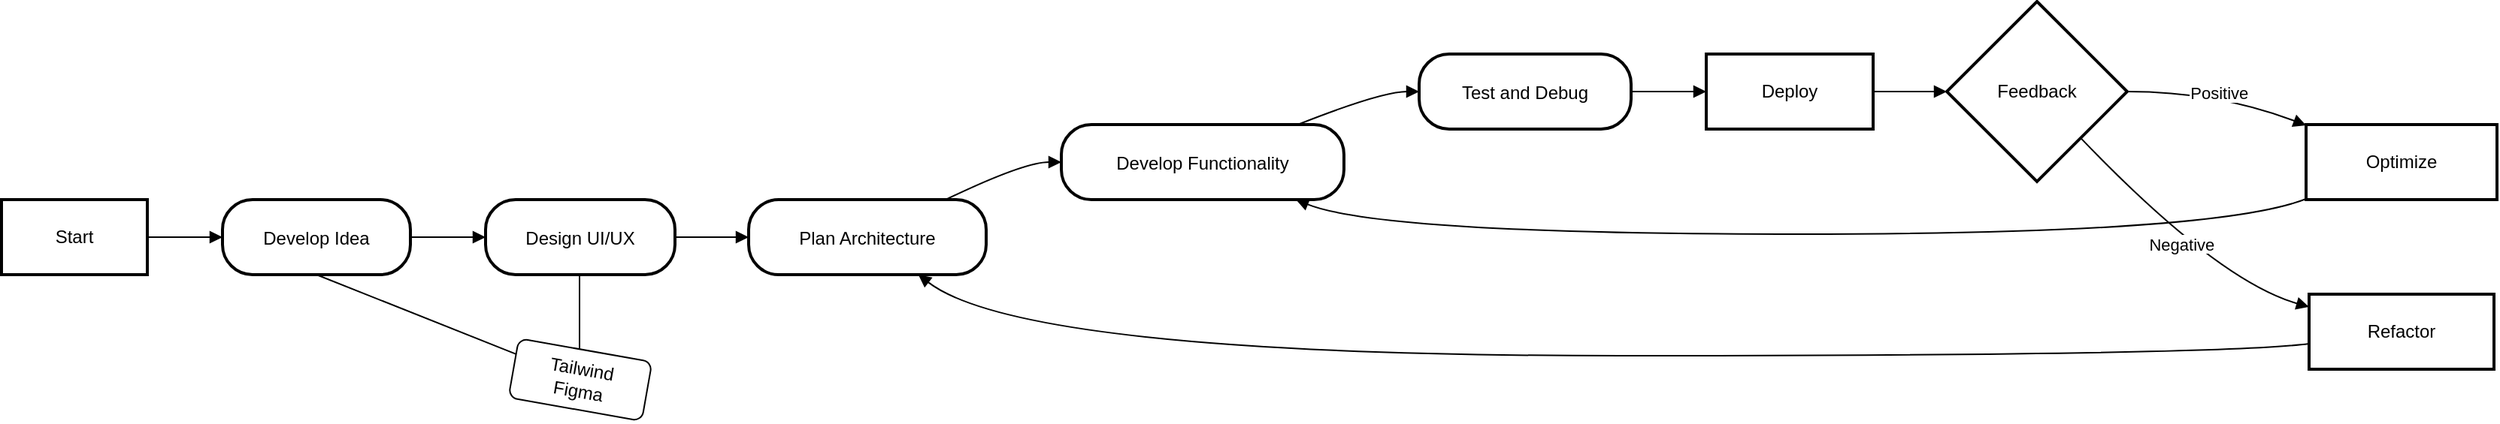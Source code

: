 <mxfile version="24.8.6">
  <diagram name="Page-1" id="gK1XkNV657ftVyGXvOFe">
    <mxGraphModel dx="1194" dy="740" grid="1" gridSize="10" guides="1" tooltips="1" connect="1" arrows="1" fold="1" page="1" pageScale="1" pageWidth="850" pageHeight="1100" math="0" shadow="0">
      <root>
        <mxCell id="0" />
        <mxCell id="1" parent="0" />
        <mxCell id="2" value="Start" style="whiteSpace=wrap;strokeWidth=2;" parent="1" vertex="1">
          <mxGeometry x="8" y="140" width="97" height="50" as="geometry" />
        </mxCell>
        <mxCell id="3" value="Develop Idea" style="rounded=1;arcSize=40;strokeWidth=2" parent="1" vertex="1">
          <mxGeometry x="155" y="140" width="125" height="50" as="geometry" />
        </mxCell>
        <mxCell id="4" value="Design UI/UX" style="rounded=1;arcSize=40;strokeWidth=2" parent="1" vertex="1">
          <mxGeometry x="330" y="140" width="126" height="50" as="geometry" />
        </mxCell>
        <mxCell id="5" value="Plan Architecture" style="rounded=1;arcSize=40;strokeWidth=2" parent="1" vertex="1">
          <mxGeometry x="505" y="140" width="158" height="50" as="geometry" />
        </mxCell>
        <mxCell id="6" value="Develop Functionality" style="rounded=1;arcSize=40;strokeWidth=2" parent="1" vertex="1">
          <mxGeometry x="713" y="90" width="188" height="50" as="geometry" />
        </mxCell>
        <mxCell id="7" value="Test and Debug" style="rounded=1;arcSize=40;strokeWidth=2" parent="1" vertex="1">
          <mxGeometry x="951" y="43" width="141" height="50" as="geometry" />
        </mxCell>
        <mxCell id="8" value="Deploy" style="whiteSpace=wrap;strokeWidth=2;" parent="1" vertex="1">
          <mxGeometry x="1142" y="43" width="111" height="50" as="geometry" />
        </mxCell>
        <mxCell id="9" value="Feedback" style="rhombus;strokeWidth=2;whiteSpace=wrap;" parent="1" vertex="1">
          <mxGeometry x="1302" y="8" width="120" height="120" as="geometry" />
        </mxCell>
        <mxCell id="10" value="Optimize" style="whiteSpace=wrap;strokeWidth=2;" parent="1" vertex="1">
          <mxGeometry x="1541" y="90" width="127" height="50" as="geometry" />
        </mxCell>
        <mxCell id="11" value="Refactor" style="whiteSpace=wrap;strokeWidth=2;" parent="1" vertex="1">
          <mxGeometry x="1543" y="203" width="123" height="50" as="geometry" />
        </mxCell>
        <mxCell id="12" value="" style="curved=1;startArrow=none;endArrow=block;exitX=1;exitY=0.5;entryX=0;entryY=0.5;" parent="1" source="2" target="3" edge="1">
          <mxGeometry relative="1" as="geometry">
            <Array as="points" />
          </mxGeometry>
        </mxCell>
        <mxCell id="13" value="" style="curved=1;startArrow=none;endArrow=block;exitX=1;exitY=0.5;entryX=0;entryY=0.5;" parent="1" source="3" target="4" edge="1">
          <mxGeometry relative="1" as="geometry">
            <Array as="points" />
          </mxGeometry>
        </mxCell>
        <mxCell id="14" value="" style="curved=1;startArrow=none;endArrow=block;exitX=0.99;exitY=0.5;entryX=0;entryY=0.5;" parent="1" source="4" target="5" edge="1">
          <mxGeometry relative="1" as="geometry">
            <Array as="points" />
          </mxGeometry>
        </mxCell>
        <mxCell id="15" value="" style="curved=1;startArrow=none;endArrow=block;exitX=0.83;exitY=0;entryX=0;entryY=0.5;" parent="1" source="5" target="6" edge="1">
          <mxGeometry relative="1" as="geometry">
            <Array as="points">
              <mxPoint x="688" y="115" />
            </Array>
          </mxGeometry>
        </mxCell>
        <mxCell id="16" value="" style="curved=1;startArrow=none;endArrow=block;exitX=0.83;exitY=0.01;entryX=0;entryY=0.5;" parent="1" source="6" target="7" edge="1">
          <mxGeometry relative="1" as="geometry">
            <Array as="points">
              <mxPoint x="926" y="68" />
            </Array>
          </mxGeometry>
        </mxCell>
        <mxCell id="17" value="" style="curved=1;startArrow=none;endArrow=block;exitX=1;exitY=0.5;entryX=0;entryY=0.5;" parent="1" source="7" target="8" edge="1">
          <mxGeometry relative="1" as="geometry">
            <Array as="points" />
          </mxGeometry>
        </mxCell>
        <mxCell id="18" value="" style="curved=1;startArrow=none;endArrow=block;exitX=1;exitY=0.5;entryX=0;entryY=0.5;" parent="1" source="8" target="9" edge="1">
          <mxGeometry relative="1" as="geometry">
            <Array as="points" />
          </mxGeometry>
        </mxCell>
        <mxCell id="19" value="Positive" style="curved=1;startArrow=none;endArrow=block;exitX=1;exitY=0.5;entryX=0;entryY=0.01;" parent="1" source="9" target="10" edge="1">
          <mxGeometry relative="1" as="geometry">
            <Array as="points">
              <mxPoint x="1482" y="68" />
            </Array>
          </mxGeometry>
        </mxCell>
        <mxCell id="20" value="Negative" style="curved=1;startArrow=none;endArrow=block;exitX=0.97;exitY=1;entryX=0;entryY=0.17;" parent="1" source="9" target="11" edge="1">
          <mxGeometry relative="1" as="geometry">
            <Array as="points">
              <mxPoint x="1482" y="194" />
            </Array>
          </mxGeometry>
        </mxCell>
        <mxCell id="21" value="" style="curved=1;startArrow=none;endArrow=block;exitX=0;exitY=0.99;entryX=0.83;entryY=1;" parent="1" source="10" target="6" edge="1">
          <mxGeometry relative="1" as="geometry">
            <Array as="points">
              <mxPoint x="1482" y="163" />
              <mxPoint x="926" y="163" />
            </Array>
          </mxGeometry>
        </mxCell>
        <mxCell id="22" value="" style="curved=1;startArrow=none;endArrow=block;exitX=0;exitY=0.66;entryX=0.71;entryY=0.99;" parent="1" source="11" target="5" edge="1">
          <mxGeometry relative="1" as="geometry">
            <Array as="points">
              <mxPoint x="1482" y="244" />
              <mxPoint x="688" y="244" />
            </Array>
          </mxGeometry>
        </mxCell>
        <mxCell id="2jJ6zeQX-e07yzIti1c1-22" value="" style="endArrow=none;html=1;rounded=0;entryX=0.5;entryY=1;entryDx=0;entryDy=0;" edge="1" parent="1" source="2jJ6zeQX-e07yzIti1c1-24" target="3">
          <mxGeometry width="50" height="50" relative="1" as="geometry">
            <mxPoint x="218" y="240" as="sourcePoint" />
            <mxPoint x="205" y="190" as="targetPoint" />
          </mxGeometry>
        </mxCell>
        <mxCell id="2jJ6zeQX-e07yzIti1c1-23" value="" style="endArrow=none;html=1;rounded=0;entryX=0.5;entryY=1;entryDx=0;entryDy=0;" edge="1" parent="1">
          <mxGeometry width="50" height="50" relative="1" as="geometry">
            <mxPoint x="392.5" y="240" as="sourcePoint" />
            <mxPoint x="392.5" y="190" as="targetPoint" />
          </mxGeometry>
        </mxCell>
        <mxCell id="2jJ6zeQX-e07yzIti1c1-24" value="&lt;div&gt;Tailwind&lt;/div&gt;&lt;div&gt;Figma&lt;br&gt;&lt;/div&gt;" style="rounded=1;whiteSpace=wrap;html=1;rotation=10;" vertex="1" parent="1">
          <mxGeometry x="348" y="240" width="90" height="40" as="geometry" />
        </mxCell>
      </root>
    </mxGraphModel>
  </diagram>
</mxfile>

